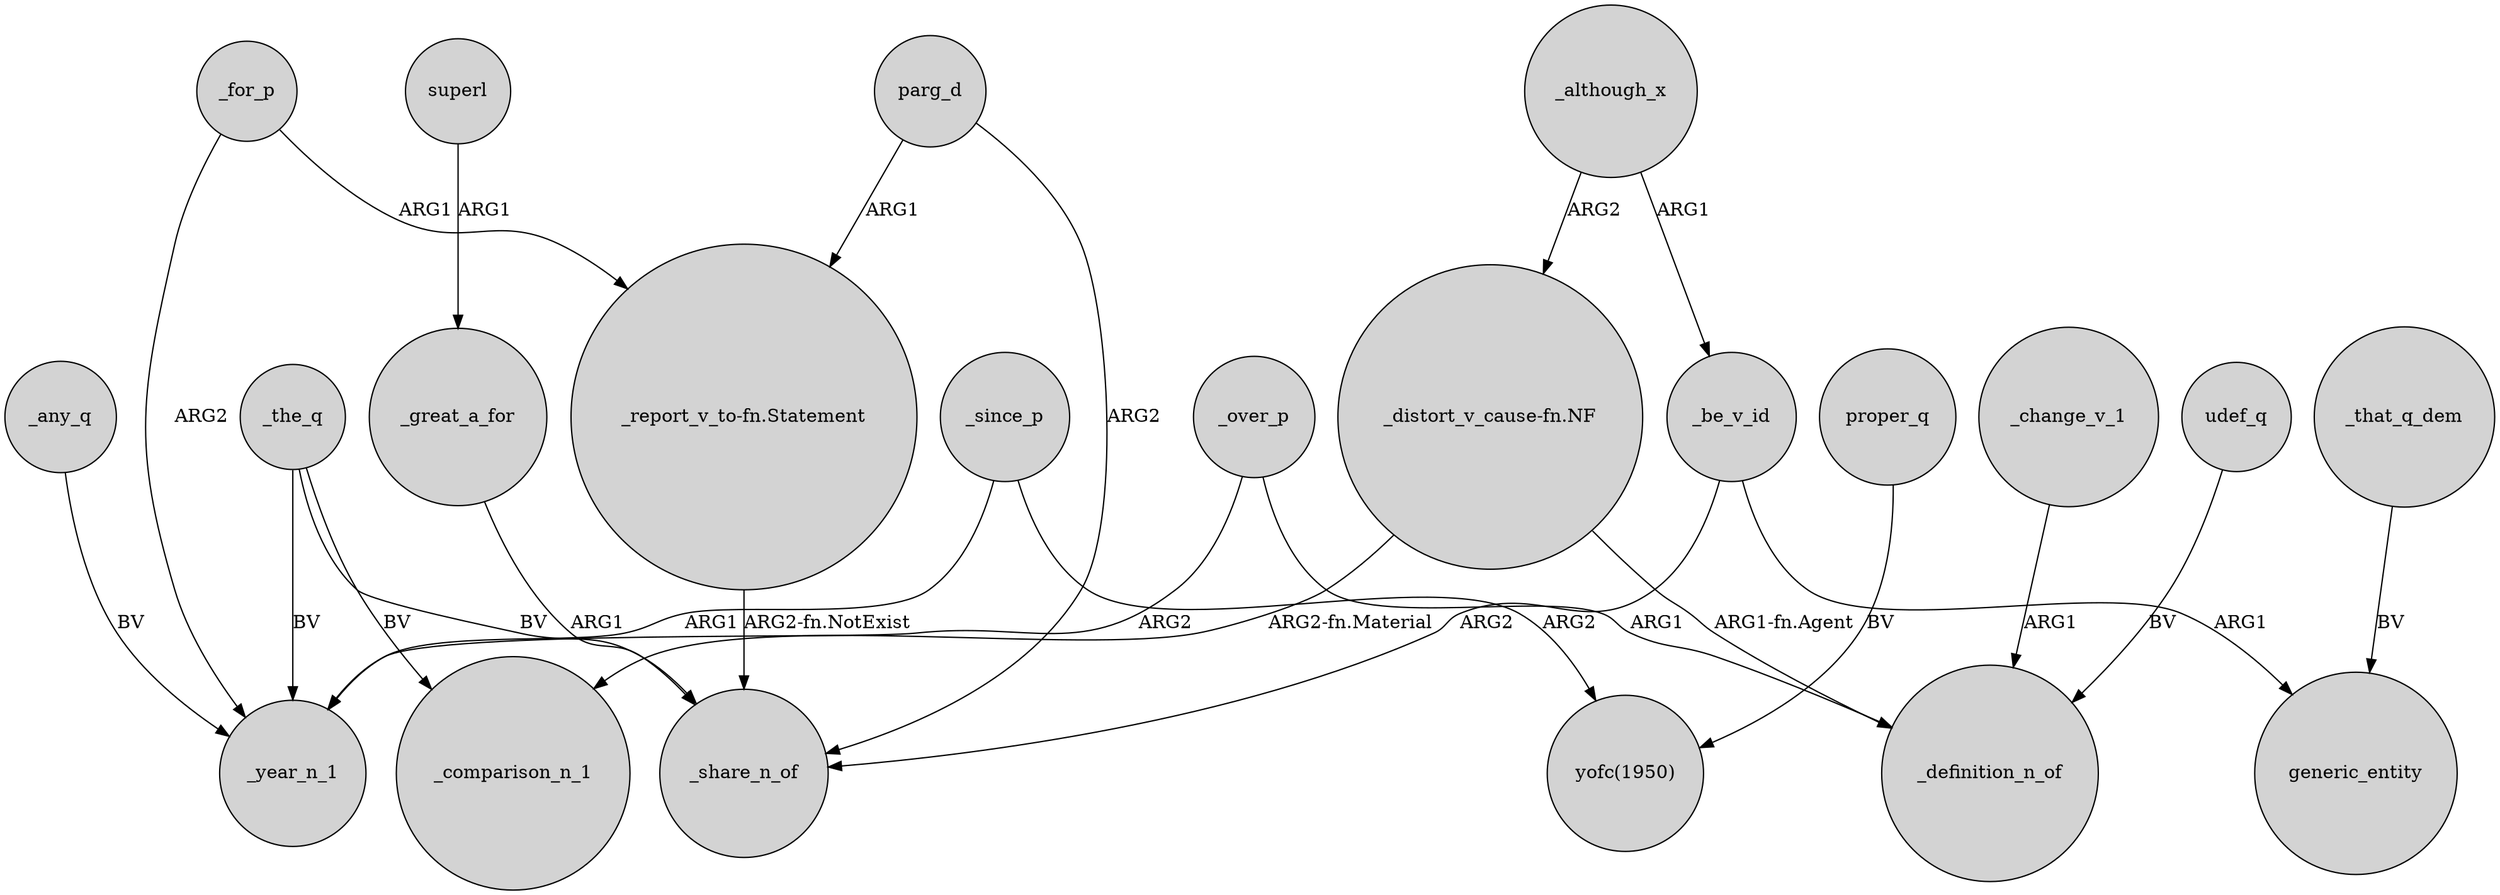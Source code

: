 digraph {
	node [shape=circle style=filled]
	_for_p -> _year_n_1 [label=ARG2]
	parg_d -> _share_n_of [label=ARG2]
	_any_q -> _year_n_1 [label=BV]
	_that_q_dem -> generic_entity [label=BV]
	_for_p -> "_report_v_to-fn.Statement" [label=ARG1]
	"_distort_v_cause-fn.NF" -> _comparison_n_1 [label="ARG2-fn.Material"]
	"_distort_v_cause-fn.NF" -> _definition_n_of [label="ARG1-fn.Agent"]
	_the_q -> _share_n_of [label=BV]
	_great_a_for -> _share_n_of [label=ARG1]
	_be_v_id -> generic_entity [label=ARG1]
	_although_x -> _be_v_id [label=ARG1]
	"_report_v_to-fn.Statement" -> _share_n_of [label="ARG2-fn.NotExist"]
	_the_q -> _comparison_n_1 [label=BV]
	superl -> _great_a_for [label=ARG1]
	_change_v_1 -> _definition_n_of [label=ARG1]
	_since_p -> _year_n_1 [label=ARG1]
	_since_p -> "yofc(1950)" [label=ARG2]
	udef_q -> _definition_n_of [label=BV]
	parg_d -> "_report_v_to-fn.Statement" [label=ARG1]
	_the_q -> _year_n_1 [label=BV]
	_over_p -> _year_n_1 [label=ARG2]
	proper_q -> "yofc(1950)" [label=BV]
	_over_p -> _definition_n_of [label=ARG1]
	_be_v_id -> _share_n_of [label=ARG2]
	_although_x -> "_distort_v_cause-fn.NF" [label=ARG2]
}
